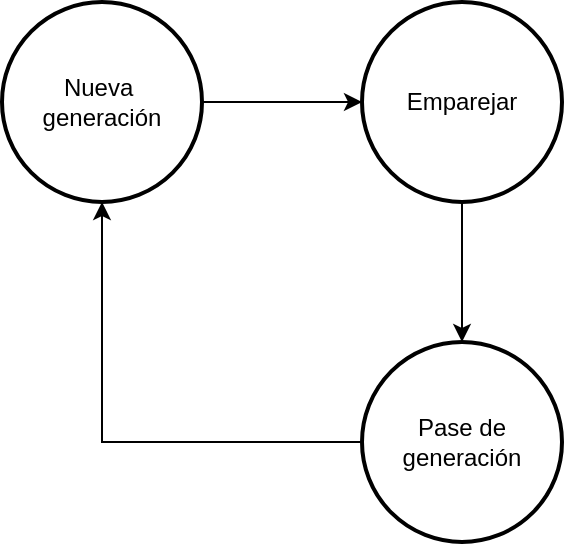 <mxfile version="26.0.7">
  <diagram name="Página-1" id="scl-AMSReBB9ibrTXMUK">
    <mxGraphModel dx="1195" dy="718" grid="1" gridSize="10" guides="1" tooltips="1" connect="1" arrows="1" fold="1" page="1" pageScale="1" pageWidth="827" pageHeight="1169" math="0" shadow="0">
      <root>
        <mxCell id="0" />
        <mxCell id="1" parent="0" />
        <mxCell id="NYVRdUltsphwWx7dDxb1-4" style="edgeStyle=orthogonalEdgeStyle;rounded=0;orthogonalLoop=1;jettySize=auto;html=1;" edge="1" parent="1" source="NYVRdUltsphwWx7dDxb1-2" target="NYVRdUltsphwWx7dDxb1-3">
          <mxGeometry relative="1" as="geometry" />
        </mxCell>
        <mxCell id="NYVRdUltsphwWx7dDxb1-2" value="Nueva&amp;nbsp;&lt;div&gt;generación&lt;/div&gt;" style="strokeWidth=2;html=1;shape=mxgraph.flowchart.start_2;whiteSpace=wrap;" vertex="1" parent="1">
          <mxGeometry x="250" y="280" width="100" height="100" as="geometry" />
        </mxCell>
        <mxCell id="NYVRdUltsphwWx7dDxb1-3" value="Emparejar" style="strokeWidth=2;html=1;shape=mxgraph.flowchart.start_2;whiteSpace=wrap;" vertex="1" parent="1">
          <mxGeometry x="430" y="280" width="100" height="100" as="geometry" />
        </mxCell>
        <mxCell id="NYVRdUltsphwWx7dDxb1-7" style="edgeStyle=orthogonalEdgeStyle;rounded=0;orthogonalLoop=1;jettySize=auto;html=1;" edge="1" parent="1" source="NYVRdUltsphwWx7dDxb1-5" target="NYVRdUltsphwWx7dDxb1-2">
          <mxGeometry relative="1" as="geometry" />
        </mxCell>
        <mxCell id="NYVRdUltsphwWx7dDxb1-5" value="Pase de generación" style="strokeWidth=2;html=1;shape=mxgraph.flowchart.start_2;whiteSpace=wrap;" vertex="1" parent="1">
          <mxGeometry x="430" y="450" width="100" height="100" as="geometry" />
        </mxCell>
        <mxCell id="NYVRdUltsphwWx7dDxb1-6" style="edgeStyle=orthogonalEdgeStyle;rounded=0;orthogonalLoop=1;jettySize=auto;html=1;entryX=0.5;entryY=0;entryDx=0;entryDy=0;entryPerimeter=0;" edge="1" parent="1" source="NYVRdUltsphwWx7dDxb1-3" target="NYVRdUltsphwWx7dDxb1-5">
          <mxGeometry relative="1" as="geometry" />
        </mxCell>
      </root>
    </mxGraphModel>
  </diagram>
</mxfile>
